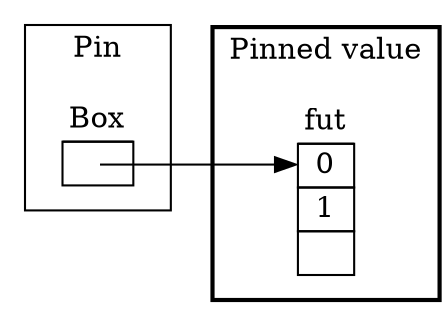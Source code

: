 digraph {
   rankdir = LR;
   overlap = false;
   dpi = 300.0;
   splines = false;
   cluster = true;
   newrank = true;
   outputorder = in;
   
   node [shape = "plaintext";];
   
   subgraph Pin {
      label = Pin;
      box [label = <<table border="0" cellborder="1" cellspacing="0">
         <tr><td sides="B">Box</td></tr>
         <tr><td port="source"> </td></tr>
         </table>>;];
   }
   
   subgraph cluster_deref {
      style = bold;
      label = "Pinned value";
      fut [label = <<table border="0" cellborder="1" cellspacing="0">
         <tr><td sides="B">fut</td></tr>
         <tr><td port="target">0</td></tr>
         <tr><td>1</td></tr>
         <tr><td> </td></tr>
         </table>>;];
   }
   
   edge [tailclip = false;];
   box:source:c -> fut:target;
}